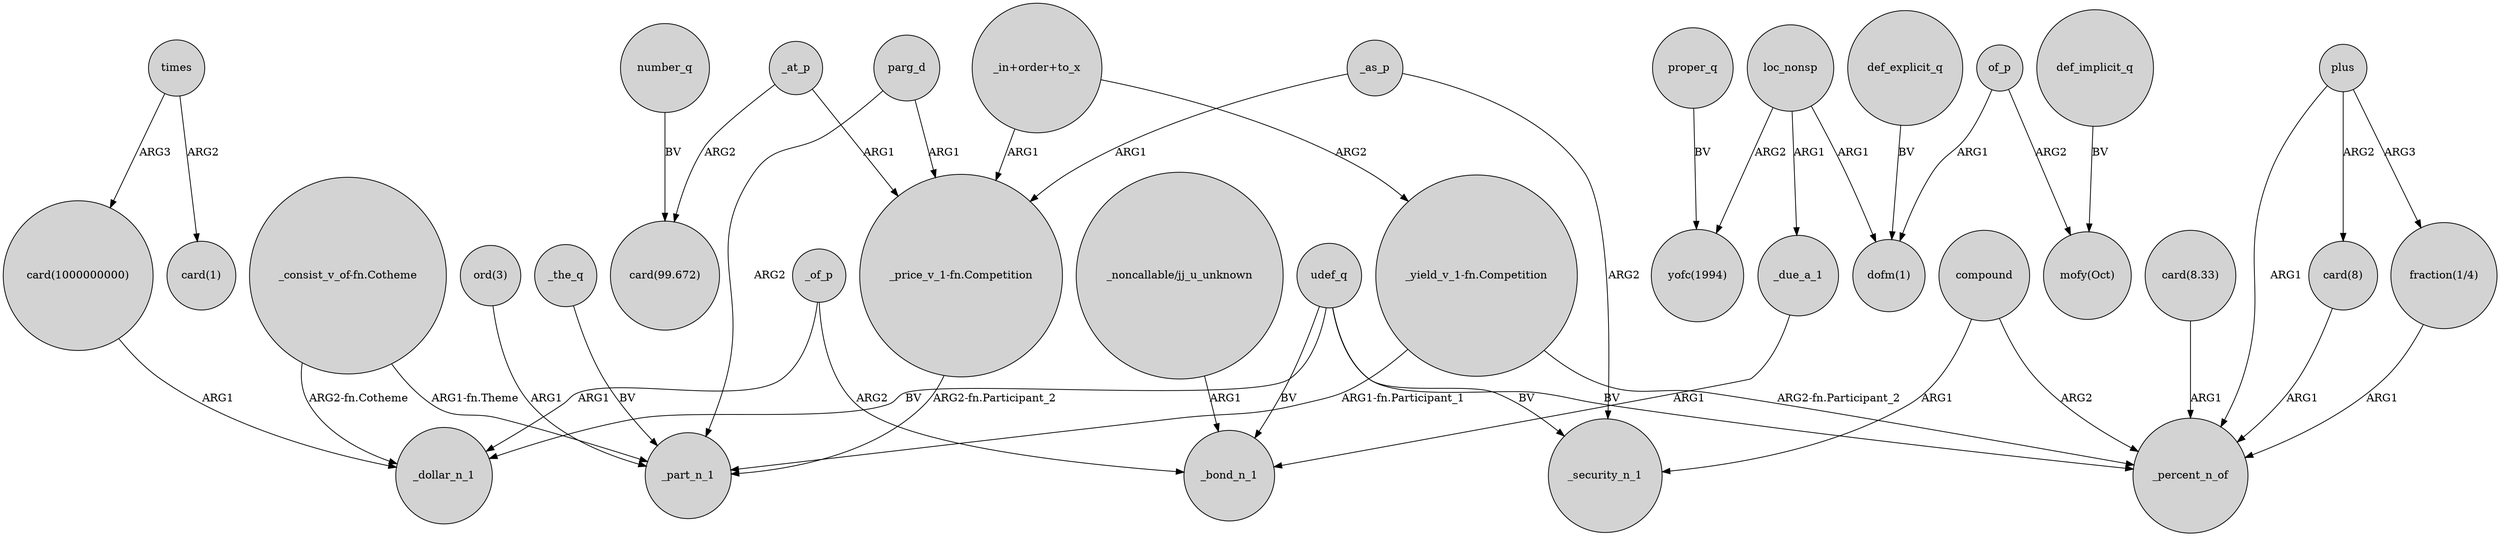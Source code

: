 digraph {
	node [shape=circle style=filled]
	_of_p -> _dollar_n_1 [label=ARG1]
	"card(1000000000)" -> _dollar_n_1 [label=ARG1]
	"card(8.33)" -> _percent_n_of [label=ARG1]
	"_consist_v_of-fn.Cotheme" -> _part_n_1 [label="ARG1-fn.Theme"]
	"ord(3)" -> _part_n_1 [label=ARG1]
	udef_q -> _bond_n_1 [label=BV]
	_at_p -> "card(99.672)" [label=ARG2]
	parg_d -> _part_n_1 [label=ARG2]
	of_p -> "mofy(Oct)" [label=ARG2]
	plus -> "card(8)" [label=ARG2]
	_at_p -> "_price_v_1-fn.Competition" [label=ARG1]
	loc_nonsp -> "yofc(1994)" [label=ARG2]
	times -> "card(1)" [label=ARG2]
	_of_p -> _bond_n_1 [label=ARG2]
	"card(8)" -> _percent_n_of [label=ARG1]
	udef_q -> _security_n_1 [label=BV]
	times -> "card(1000000000)" [label=ARG3]
	"_price_v_1-fn.Competition" -> _part_n_1 [label="ARG2-fn.Participant_2"]
	"_consist_v_of-fn.Cotheme" -> _dollar_n_1 [label="ARG2-fn.Cotheme"]
	"_in+order+to_x" -> "_price_v_1-fn.Competition" [label=ARG1]
	plus -> _percent_n_of [label=ARG1]
	"_noncallable/jj_u_unknown" -> _bond_n_1 [label=ARG1]
	_due_a_1 -> _bond_n_1 [label=ARG1]
	def_explicit_q -> "dofm(1)" [label=BV]
	compound -> _security_n_1 [label=ARG1]
	"_in+order+to_x" -> "_yield_v_1-fn.Competition" [label=ARG2]
	udef_q -> _percent_n_of [label=BV]
	compound -> _percent_n_of [label=ARG2]
	number_q -> "card(99.672)" [label=BV]
	"fraction(1/4)" -> _percent_n_of [label=ARG1]
	"_yield_v_1-fn.Competition" -> _percent_n_of [label="ARG2-fn.Participant_2"]
	udef_q -> _dollar_n_1 [label=BV]
	def_implicit_q -> "mofy(Oct)" [label=BV]
	loc_nonsp -> _due_a_1 [label=ARG1]
	_as_p -> "_price_v_1-fn.Competition" [label=ARG1]
	plus -> "fraction(1/4)" [label=ARG3]
	_as_p -> _security_n_1 [label=ARG2]
	of_p -> "dofm(1)" [label=ARG1]
	parg_d -> "_price_v_1-fn.Competition" [label=ARG1]
	"_yield_v_1-fn.Competition" -> _part_n_1 [label="ARG1-fn.Participant_1"]
	_the_q -> _part_n_1 [label=BV]
	proper_q -> "yofc(1994)" [label=BV]
	loc_nonsp -> "dofm(1)" [label=ARG1]
}
